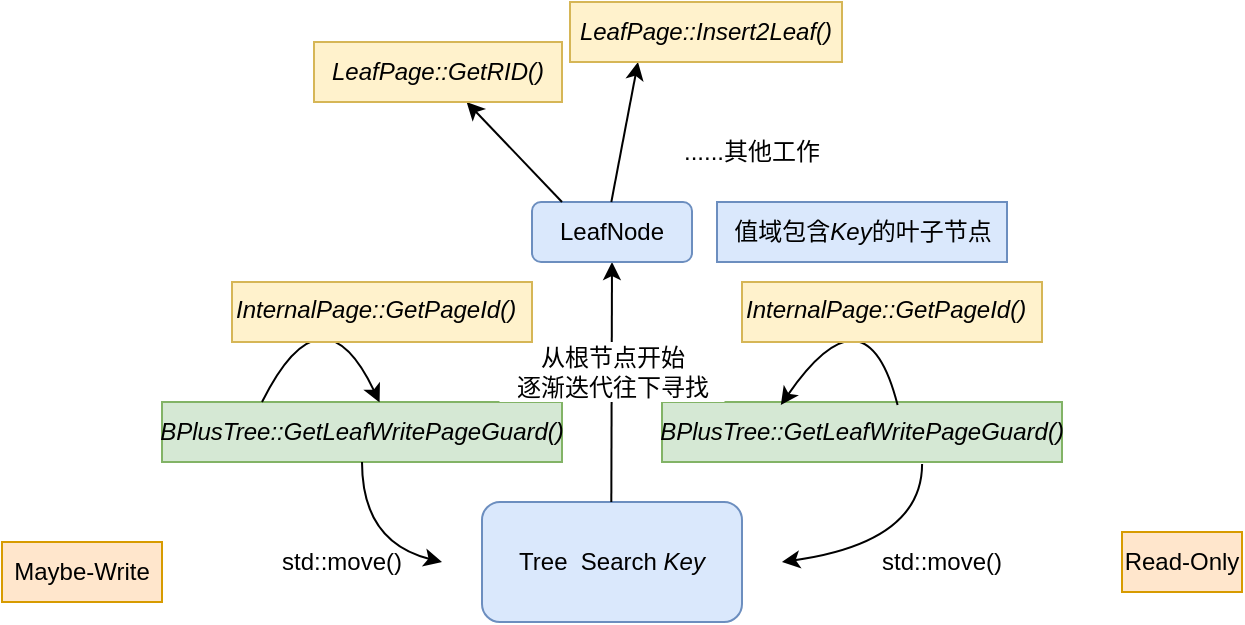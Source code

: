 <mxfile version="24.7.17">
  <diagram name="第 1 页" id="8xBv5dEvM6XGt-VpnxV8">
    <mxGraphModel dx="837" dy="432" grid="0" gridSize="10" guides="1" tooltips="1" connect="1" arrows="1" fold="1" page="1" pageScale="1" pageWidth="827" pageHeight="1169" math="0" shadow="0">
      <root>
        <mxCell id="0" />
        <mxCell id="1" parent="0" />
        <mxCell id="z9EmR4nH4kDNIWk3oJHA-51" value="Tree&amp;nbsp; Search &lt;i&gt;Key&lt;/i&gt;" style="rounded=1;whiteSpace=wrap;html=1;fillColor=#dae8fc;strokeColor=#6c8ebf;" vertex="1" parent="1">
          <mxGeometry x="250" y="390" width="130" height="60" as="geometry" />
        </mxCell>
        <mxCell id="z9EmR4nH4kDNIWk3oJHA-52" value="" style="endArrow=classic;html=1;rounded=0;" edge="1" parent="1">
          <mxGeometry width="50" height="50" relative="1" as="geometry">
            <mxPoint x="314.66" y="390" as="sourcePoint" />
            <mxPoint x="315" y="270" as="targetPoint" />
          </mxGeometry>
        </mxCell>
        <mxCell id="z9EmR4nH4kDNIWk3oJHA-55" value="&lt;i&gt;BPlusTree::&lt;/i&gt;&lt;i&gt;GetLeafWritePageGuard()&lt;/i&gt;" style="text;html=1;align=center;verticalAlign=middle;whiteSpace=wrap;rounded=0;fillColor=#d5e8d4;strokeColor=#82b366;" vertex="1" parent="1">
          <mxGeometry x="340" y="340" width="200" height="30" as="geometry" />
        </mxCell>
        <mxCell id="z9EmR4nH4kDNIWk3oJHA-56" value="&lt;i&gt;BPlusTree::GetLeafWritePageGuard()&lt;/i&gt;" style="text;html=1;align=center;verticalAlign=middle;whiteSpace=wrap;rounded=0;fillColor=#d5e8d4;strokeColor=#82b366;" vertex="1" parent="1">
          <mxGeometry x="90" y="340" width="200" height="30" as="geometry" />
        </mxCell>
        <mxCell id="z9EmR4nH4kDNIWk3oJHA-57" value="Read-Only" style="text;html=1;align=center;verticalAlign=middle;whiteSpace=wrap;rounded=0;fillColor=#ffe6cc;strokeColor=#d79b00;" vertex="1" parent="1">
          <mxGeometry x="570" y="405" width="60" height="30" as="geometry" />
        </mxCell>
        <mxCell id="z9EmR4nH4kDNIWk3oJHA-58" value="Maybe-Write" style="text;html=1;align=center;verticalAlign=middle;whiteSpace=wrap;rounded=0;fillColor=#ffe6cc;strokeColor=#d79b00;" vertex="1" parent="1">
          <mxGeometry x="10" y="410" width="80" height="30" as="geometry" />
        </mxCell>
        <mxCell id="z9EmR4nH4kDNIWk3oJHA-59" value="" style="curved=1;endArrow=classic;html=1;rounded=0;entryX=1;entryY=0.5;entryDx=0;entryDy=0;exitX=0.807;exitY=1.033;exitDx=0;exitDy=0;exitPerimeter=0;" edge="1" parent="1">
          <mxGeometry width="50" height="50" relative="1" as="geometry">
            <mxPoint x="470.05" y="370.99" as="sourcePoint" />
            <mxPoint x="400" y="420.0" as="targetPoint" />
            <Array as="points">
              <mxPoint x="470" y="370" />
              <mxPoint x="470" y="410" />
            </Array>
          </mxGeometry>
        </mxCell>
        <mxCell id="z9EmR4nH4kDNIWk3oJHA-61" value="" style="curved=1;endArrow=classic;html=1;rounded=0;" edge="1" parent="1">
          <mxGeometry width="50" height="50" relative="1" as="geometry">
            <mxPoint x="190" y="370" as="sourcePoint" />
            <mxPoint x="230" y="420" as="targetPoint" />
            <Array as="points">
              <mxPoint x="190" y="370" />
              <mxPoint x="190" y="410" />
            </Array>
          </mxGeometry>
        </mxCell>
        <mxCell id="z9EmR4nH4kDNIWk3oJHA-63" value="std::move()" style="text;html=1;align=center;verticalAlign=middle;whiteSpace=wrap;rounded=0;" vertex="1" parent="1">
          <mxGeometry x="140" y="405" width="80" height="30" as="geometry" />
        </mxCell>
        <mxCell id="z9EmR4nH4kDNIWk3oJHA-64" value="std::move()" style="text;html=1;align=center;verticalAlign=middle;whiteSpace=wrap;rounded=0;" vertex="1" parent="1">
          <mxGeometry x="440" y="405" width="80" height="30" as="geometry" />
        </mxCell>
        <mxCell id="z9EmR4nH4kDNIWk3oJHA-65" value="&lt;div&gt;从根节点开始&lt;/div&gt;逐渐迭代往下寻找" style="text;html=1;align=center;verticalAlign=middle;whiteSpace=wrap;rounded=0;fillColor=default;" vertex="1" parent="1">
          <mxGeometry x="258.75" y="310" width="112.5" height="30" as="geometry" />
        </mxCell>
        <mxCell id="z9EmR4nH4kDNIWk3oJHA-67" value="" style="curved=1;endArrow=classic;html=1;rounded=0;entryX=0.544;entryY=0.006;entryDx=0;entryDy=0;entryPerimeter=0;exitX=0.25;exitY=0;exitDx=0;exitDy=0;" edge="1" parent="1" source="z9EmR4nH4kDNIWk3oJHA-56" target="z9EmR4nH4kDNIWk3oJHA-56">
          <mxGeometry width="50" height="50" relative="1" as="geometry">
            <mxPoint x="170" y="330" as="sourcePoint" />
            <mxPoint x="210" y="330" as="targetPoint" />
            <Array as="points">
              <mxPoint x="170" y="280" />
            </Array>
          </mxGeometry>
        </mxCell>
        <mxCell id="z9EmR4nH4kDNIWk3oJHA-68" value="" style="curved=1;endArrow=classic;html=1;rounded=0;entryX=0.297;entryY=0.052;entryDx=0;entryDy=0;exitX=0.678;exitY=0.052;exitDx=0;exitDy=0;exitPerimeter=0;entryPerimeter=0;" edge="1" parent="1" target="z9EmR4nH4kDNIWk3oJHA-55">
          <mxGeometry width="50" height="50" relative="1" as="geometry">
            <mxPoint x="457.8" y="341.56" as="sourcePoint" />
            <mxPoint x="422.2" y="340.0" as="targetPoint" />
            <Array as="points">
              <mxPoint x="442.2" y="280" />
            </Array>
          </mxGeometry>
        </mxCell>
        <mxCell id="z9EmR4nH4kDNIWk3oJHA-69" value="InternalPage::GetPageId()" style="text;whiteSpace=wrap;fontStyle=2;fillColor=#fff2cc;strokeColor=#d6b656;" vertex="1" parent="1">
          <mxGeometry x="125" y="280" width="150" height="30" as="geometry" />
        </mxCell>
        <mxCell id="z9EmR4nH4kDNIWk3oJHA-70" value="InternalPage::GetPageId()" style="text;whiteSpace=wrap;fontStyle=2;fillColor=#fff2cc;strokeColor=#d6b656;" vertex="1" parent="1">
          <mxGeometry x="380" y="280" width="150" height="30" as="geometry" />
        </mxCell>
        <mxCell id="z9EmR4nH4kDNIWk3oJHA-71" value="LeafNode" style="rounded=1;whiteSpace=wrap;html=1;fillColor=#dae8fc;strokeColor=#6c8ebf;" vertex="1" parent="1">
          <mxGeometry x="275" y="240" width="80" height="30" as="geometry" />
        </mxCell>
        <mxCell id="z9EmR4nH4kDNIWk3oJHA-72" value="值域包含&lt;i&gt;Key&lt;/i&gt;的叶子节点" style="text;html=1;align=center;verticalAlign=middle;whiteSpace=wrap;rounded=0;fillColor=#dae8fc;strokeColor=#6c8ebf;" vertex="1" parent="1">
          <mxGeometry x="367.5" y="240" width="145" height="30" as="geometry" />
        </mxCell>
        <mxCell id="z9EmR4nH4kDNIWk3oJHA-73" value="" style="endArrow=classic;html=1;rounded=0;" edge="1" parent="1" target="z9EmR4nH4kDNIWk3oJHA-75">
          <mxGeometry width="50" height="50" relative="1" as="geometry">
            <mxPoint x="290" y="240" as="sourcePoint" />
            <mxPoint x="290" y="190" as="targetPoint" />
          </mxGeometry>
        </mxCell>
        <mxCell id="z9EmR4nH4kDNIWk3oJHA-74" value="" style="endArrow=classic;html=1;rounded=0;entryX=0.25;entryY=1;entryDx=0;entryDy=0;" edge="1" parent="1" target="z9EmR4nH4kDNIWk3oJHA-76">
          <mxGeometry width="50" height="50" relative="1" as="geometry">
            <mxPoint x="314.66" y="240" as="sourcePoint" />
            <mxPoint x="314.66" y="190" as="targetPoint" />
          </mxGeometry>
        </mxCell>
        <mxCell id="z9EmR4nH4kDNIWk3oJHA-75" value="&lt;i&gt;LeafPage::GetRID()&lt;/i&gt;" style="text;html=1;align=center;verticalAlign=middle;whiteSpace=wrap;rounded=0;fillColor=#fff2cc;strokeColor=#d6b656;" vertex="1" parent="1">
          <mxGeometry x="166" y="160" width="124" height="30" as="geometry" />
        </mxCell>
        <mxCell id="z9EmR4nH4kDNIWk3oJHA-76" value="&lt;i&gt;LeafPage::Insert2Leaf()&lt;/i&gt;" style="text;html=1;align=center;verticalAlign=middle;whiteSpace=wrap;rounded=0;fillColor=#fff2cc;strokeColor=#d6b656;" vertex="1" parent="1">
          <mxGeometry x="294" y="140" width="136" height="30" as="geometry" />
        </mxCell>
        <mxCell id="z9EmR4nH4kDNIWk3oJHA-77" value="......其他工作" style="text;html=1;align=center;verticalAlign=middle;whiteSpace=wrap;rounded=0;" vertex="1" parent="1">
          <mxGeometry x="340" y="200" width="90" height="30" as="geometry" />
        </mxCell>
      </root>
    </mxGraphModel>
  </diagram>
</mxfile>
